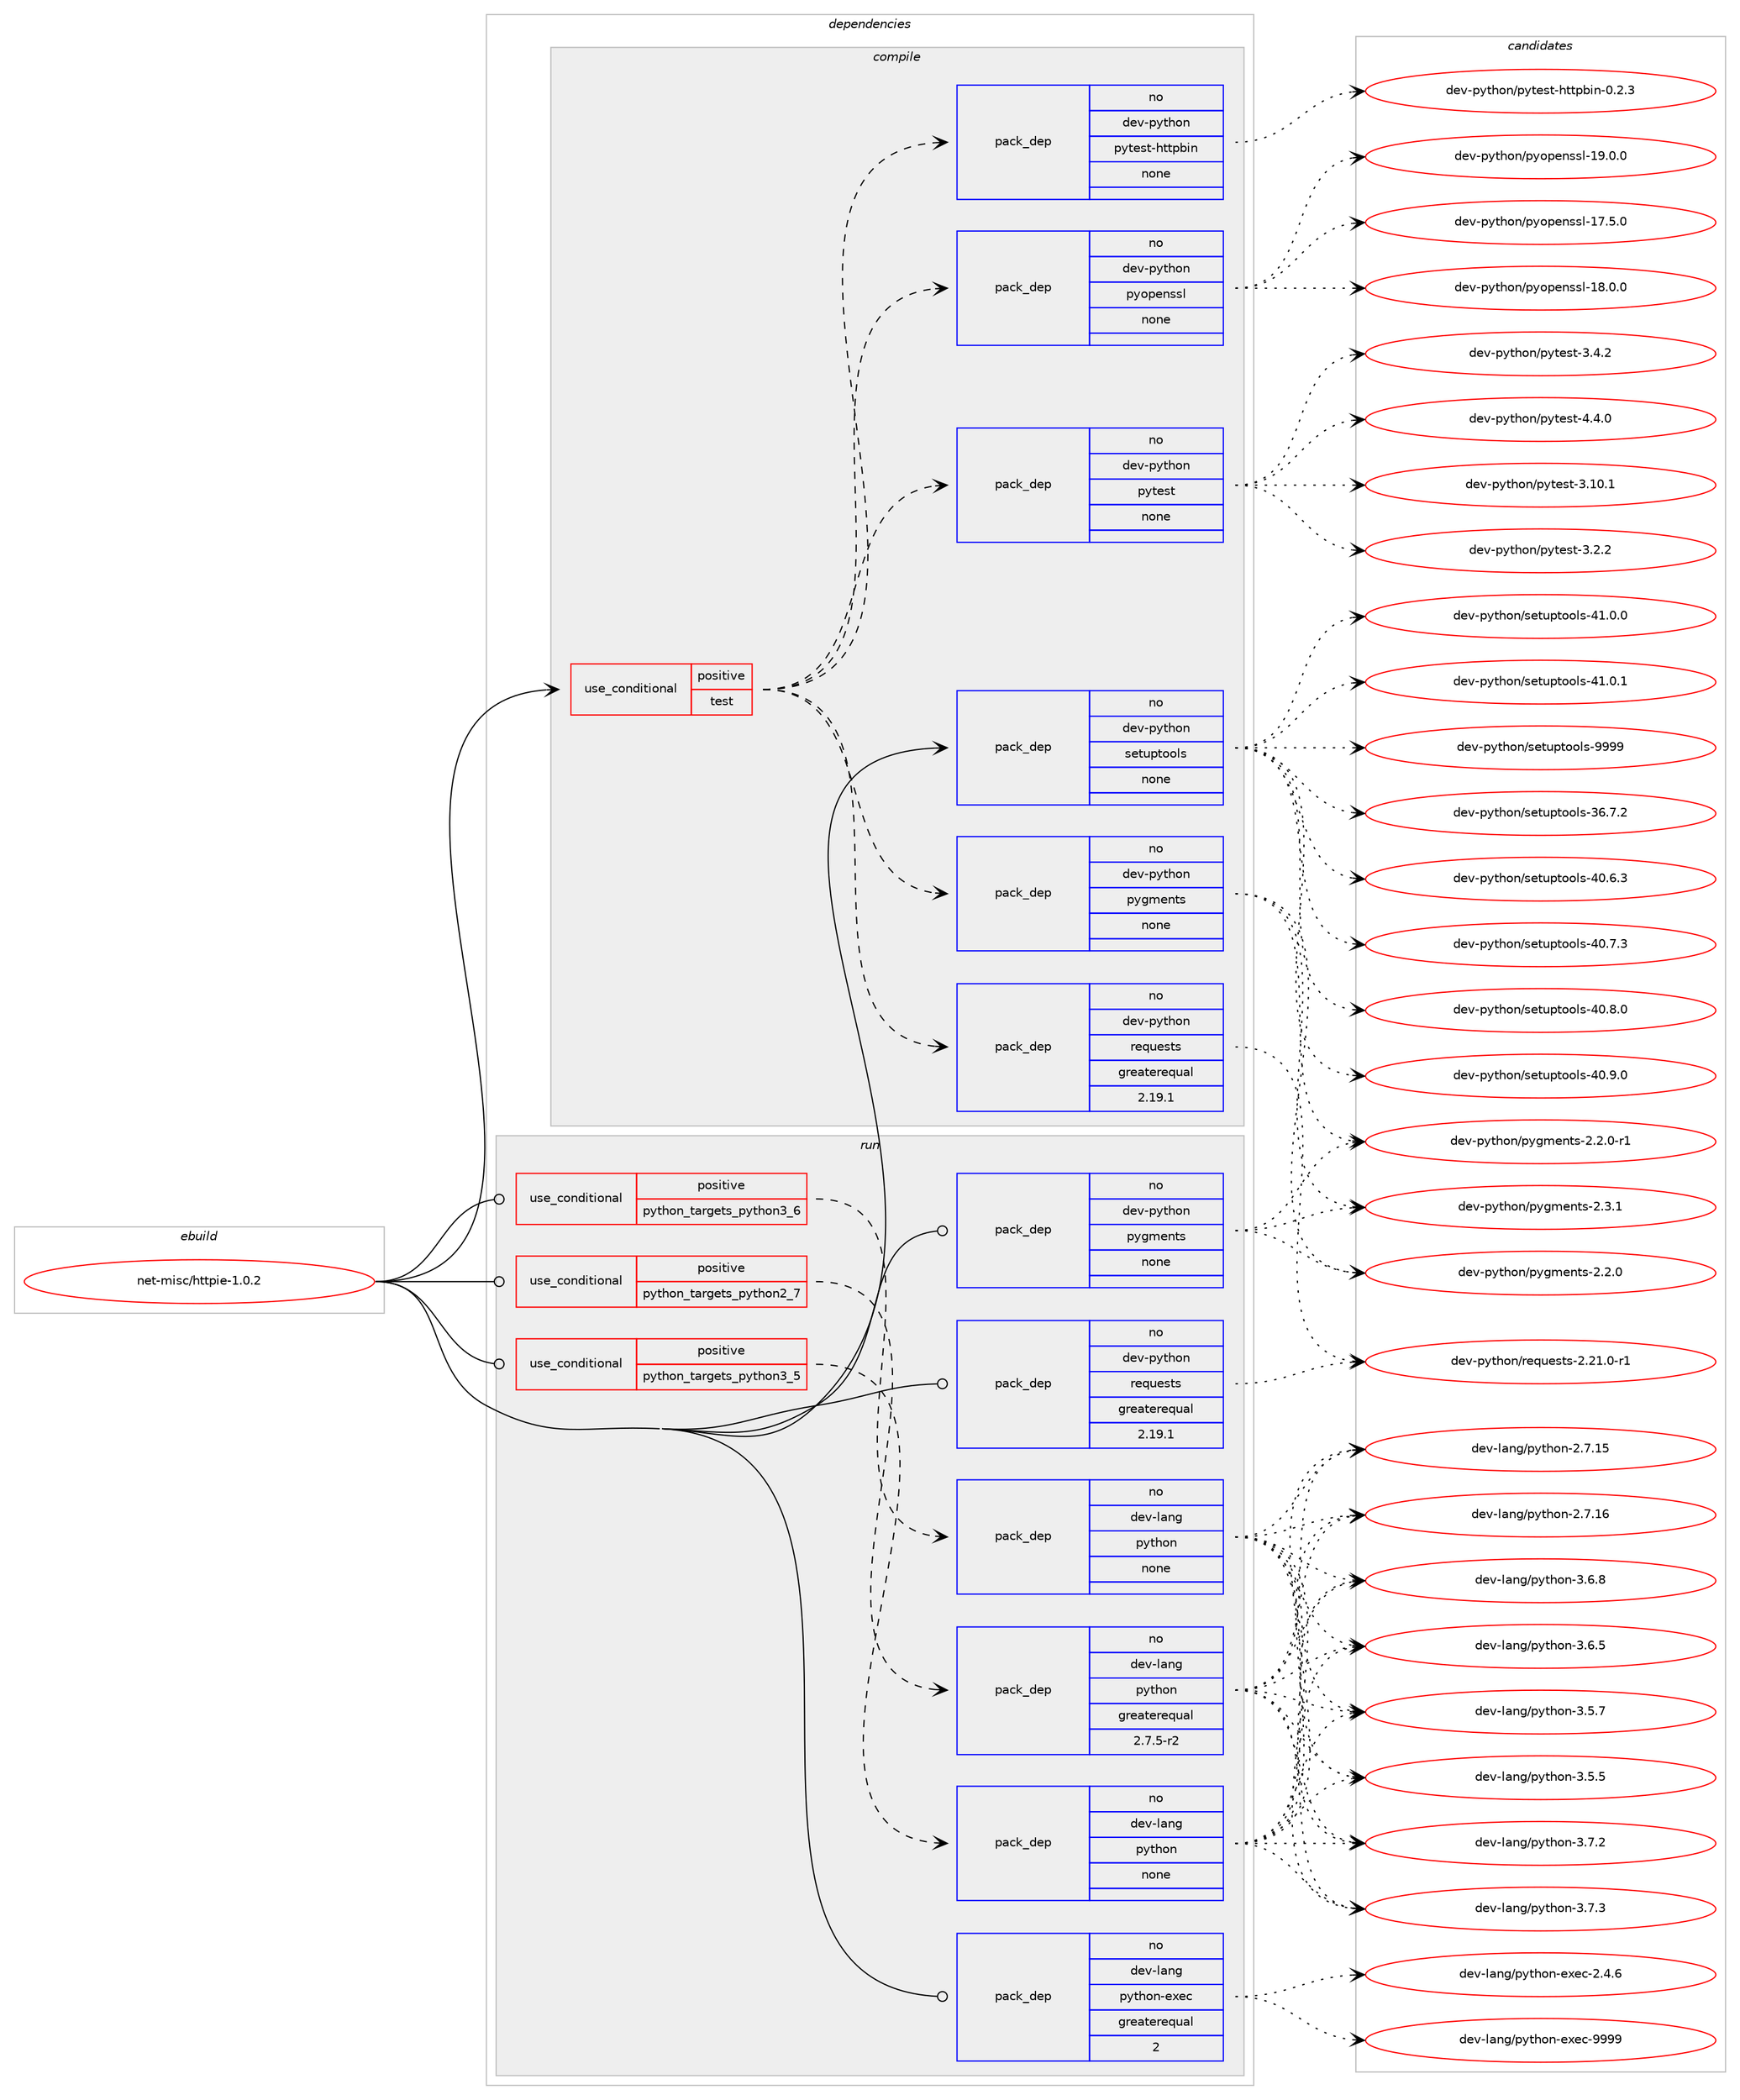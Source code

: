 digraph prolog {

# *************
# Graph options
# *************

newrank=true;
concentrate=true;
compound=true;
graph [rankdir=LR,fontname=Helvetica,fontsize=10,ranksep=1.5];#, ranksep=2.5, nodesep=0.2];
edge  [arrowhead=vee];
node  [fontname=Helvetica,fontsize=10];

# **********
# The ebuild
# **********

subgraph cluster_leftcol {
color=gray;
rank=same;
label=<<i>ebuild</i>>;
id [label="net-misc/httpie-1.0.2", color=red, width=4, href="../net-misc/httpie-1.0.2.svg"];
}

# ****************
# The dependencies
# ****************

subgraph cluster_midcol {
color=gray;
label=<<i>dependencies</i>>;
subgraph cluster_compile {
fillcolor="#eeeeee";
style=filled;
label=<<i>compile</i>>;
subgraph cond750 {
dependency3205 [label=<<TABLE BORDER="0" CELLBORDER="1" CELLSPACING="0" CELLPADDING="4"><TR><TD ROWSPAN="3" CELLPADDING="10">use_conditional</TD></TR><TR><TD>positive</TD></TR><TR><TD>test</TD></TR></TABLE>>, shape=none, color=red];
subgraph pack2415 {
dependency3206 [label=<<TABLE BORDER="0" CELLBORDER="1" CELLSPACING="0" CELLPADDING="4" WIDTH="220"><TR><TD ROWSPAN="6" CELLPADDING="30">pack_dep</TD></TR><TR><TD WIDTH="110">no</TD></TR><TR><TD>dev-python</TD></TR><TR><TD>pygments</TD></TR><TR><TD>none</TD></TR><TR><TD></TD></TR></TABLE>>, shape=none, color=blue];
}
dependency3205:e -> dependency3206:w [weight=20,style="dashed",arrowhead="vee"];
subgraph pack2416 {
dependency3207 [label=<<TABLE BORDER="0" CELLBORDER="1" CELLSPACING="0" CELLPADDING="4" WIDTH="220"><TR><TD ROWSPAN="6" CELLPADDING="30">pack_dep</TD></TR><TR><TD WIDTH="110">no</TD></TR><TR><TD>dev-python</TD></TR><TR><TD>requests</TD></TR><TR><TD>greaterequal</TD></TR><TR><TD>2.19.1</TD></TR></TABLE>>, shape=none, color=blue];
}
dependency3205:e -> dependency3207:w [weight=20,style="dashed",arrowhead="vee"];
subgraph pack2417 {
dependency3208 [label=<<TABLE BORDER="0" CELLBORDER="1" CELLSPACING="0" CELLPADDING="4" WIDTH="220"><TR><TD ROWSPAN="6" CELLPADDING="30">pack_dep</TD></TR><TR><TD WIDTH="110">no</TD></TR><TR><TD>dev-python</TD></TR><TR><TD>pyopenssl</TD></TR><TR><TD>none</TD></TR><TR><TD></TD></TR></TABLE>>, shape=none, color=blue];
}
dependency3205:e -> dependency3208:w [weight=20,style="dashed",arrowhead="vee"];
subgraph pack2418 {
dependency3209 [label=<<TABLE BORDER="0" CELLBORDER="1" CELLSPACING="0" CELLPADDING="4" WIDTH="220"><TR><TD ROWSPAN="6" CELLPADDING="30">pack_dep</TD></TR><TR><TD WIDTH="110">no</TD></TR><TR><TD>dev-python</TD></TR><TR><TD>pytest-httpbin</TD></TR><TR><TD>none</TD></TR><TR><TD></TD></TR></TABLE>>, shape=none, color=blue];
}
dependency3205:e -> dependency3209:w [weight=20,style="dashed",arrowhead="vee"];
subgraph pack2419 {
dependency3210 [label=<<TABLE BORDER="0" CELLBORDER="1" CELLSPACING="0" CELLPADDING="4" WIDTH="220"><TR><TD ROWSPAN="6" CELLPADDING="30">pack_dep</TD></TR><TR><TD WIDTH="110">no</TD></TR><TR><TD>dev-python</TD></TR><TR><TD>pytest</TD></TR><TR><TD>none</TD></TR><TR><TD></TD></TR></TABLE>>, shape=none, color=blue];
}
dependency3205:e -> dependency3210:w [weight=20,style="dashed",arrowhead="vee"];
}
id:e -> dependency3205:w [weight=20,style="solid",arrowhead="vee"];
subgraph pack2420 {
dependency3211 [label=<<TABLE BORDER="0" CELLBORDER="1" CELLSPACING="0" CELLPADDING="4" WIDTH="220"><TR><TD ROWSPAN="6" CELLPADDING="30">pack_dep</TD></TR><TR><TD WIDTH="110">no</TD></TR><TR><TD>dev-python</TD></TR><TR><TD>setuptools</TD></TR><TR><TD>none</TD></TR><TR><TD></TD></TR></TABLE>>, shape=none, color=blue];
}
id:e -> dependency3211:w [weight=20,style="solid",arrowhead="vee"];
}
subgraph cluster_compileandrun {
fillcolor="#eeeeee";
style=filled;
label=<<i>compile and run</i>>;
}
subgraph cluster_run {
fillcolor="#eeeeee";
style=filled;
label=<<i>run</i>>;
subgraph cond751 {
dependency3212 [label=<<TABLE BORDER="0" CELLBORDER="1" CELLSPACING="0" CELLPADDING="4"><TR><TD ROWSPAN="3" CELLPADDING="10">use_conditional</TD></TR><TR><TD>positive</TD></TR><TR><TD>python_targets_python2_7</TD></TR></TABLE>>, shape=none, color=red];
subgraph pack2421 {
dependency3213 [label=<<TABLE BORDER="0" CELLBORDER="1" CELLSPACING="0" CELLPADDING="4" WIDTH="220"><TR><TD ROWSPAN="6" CELLPADDING="30">pack_dep</TD></TR><TR><TD WIDTH="110">no</TD></TR><TR><TD>dev-lang</TD></TR><TR><TD>python</TD></TR><TR><TD>greaterequal</TD></TR><TR><TD>2.7.5-r2</TD></TR></TABLE>>, shape=none, color=blue];
}
dependency3212:e -> dependency3213:w [weight=20,style="dashed",arrowhead="vee"];
}
id:e -> dependency3212:w [weight=20,style="solid",arrowhead="odot"];
subgraph cond752 {
dependency3214 [label=<<TABLE BORDER="0" CELLBORDER="1" CELLSPACING="0" CELLPADDING="4"><TR><TD ROWSPAN="3" CELLPADDING="10">use_conditional</TD></TR><TR><TD>positive</TD></TR><TR><TD>python_targets_python3_5</TD></TR></TABLE>>, shape=none, color=red];
subgraph pack2422 {
dependency3215 [label=<<TABLE BORDER="0" CELLBORDER="1" CELLSPACING="0" CELLPADDING="4" WIDTH="220"><TR><TD ROWSPAN="6" CELLPADDING="30">pack_dep</TD></TR><TR><TD WIDTH="110">no</TD></TR><TR><TD>dev-lang</TD></TR><TR><TD>python</TD></TR><TR><TD>none</TD></TR><TR><TD></TD></TR></TABLE>>, shape=none, color=blue];
}
dependency3214:e -> dependency3215:w [weight=20,style="dashed",arrowhead="vee"];
}
id:e -> dependency3214:w [weight=20,style="solid",arrowhead="odot"];
subgraph cond753 {
dependency3216 [label=<<TABLE BORDER="0" CELLBORDER="1" CELLSPACING="0" CELLPADDING="4"><TR><TD ROWSPAN="3" CELLPADDING="10">use_conditional</TD></TR><TR><TD>positive</TD></TR><TR><TD>python_targets_python3_6</TD></TR></TABLE>>, shape=none, color=red];
subgraph pack2423 {
dependency3217 [label=<<TABLE BORDER="0" CELLBORDER="1" CELLSPACING="0" CELLPADDING="4" WIDTH="220"><TR><TD ROWSPAN="6" CELLPADDING="30">pack_dep</TD></TR><TR><TD WIDTH="110">no</TD></TR><TR><TD>dev-lang</TD></TR><TR><TD>python</TD></TR><TR><TD>none</TD></TR><TR><TD></TD></TR></TABLE>>, shape=none, color=blue];
}
dependency3216:e -> dependency3217:w [weight=20,style="dashed",arrowhead="vee"];
}
id:e -> dependency3216:w [weight=20,style="solid",arrowhead="odot"];
subgraph pack2424 {
dependency3218 [label=<<TABLE BORDER="0" CELLBORDER="1" CELLSPACING="0" CELLPADDING="4" WIDTH="220"><TR><TD ROWSPAN="6" CELLPADDING="30">pack_dep</TD></TR><TR><TD WIDTH="110">no</TD></TR><TR><TD>dev-lang</TD></TR><TR><TD>python-exec</TD></TR><TR><TD>greaterequal</TD></TR><TR><TD>2</TD></TR></TABLE>>, shape=none, color=blue];
}
id:e -> dependency3218:w [weight=20,style="solid",arrowhead="odot"];
subgraph pack2425 {
dependency3219 [label=<<TABLE BORDER="0" CELLBORDER="1" CELLSPACING="0" CELLPADDING="4" WIDTH="220"><TR><TD ROWSPAN="6" CELLPADDING="30">pack_dep</TD></TR><TR><TD WIDTH="110">no</TD></TR><TR><TD>dev-python</TD></TR><TR><TD>pygments</TD></TR><TR><TD>none</TD></TR><TR><TD></TD></TR></TABLE>>, shape=none, color=blue];
}
id:e -> dependency3219:w [weight=20,style="solid",arrowhead="odot"];
subgraph pack2426 {
dependency3220 [label=<<TABLE BORDER="0" CELLBORDER="1" CELLSPACING="0" CELLPADDING="4" WIDTH="220"><TR><TD ROWSPAN="6" CELLPADDING="30">pack_dep</TD></TR><TR><TD WIDTH="110">no</TD></TR><TR><TD>dev-python</TD></TR><TR><TD>requests</TD></TR><TR><TD>greaterequal</TD></TR><TR><TD>2.19.1</TD></TR></TABLE>>, shape=none, color=blue];
}
id:e -> dependency3220:w [weight=20,style="solid",arrowhead="odot"];
}
}

# **************
# The candidates
# **************

subgraph cluster_choices {
rank=same;
color=gray;
label=<<i>candidates</i>>;

subgraph choice2415 {
color=black;
nodesep=1;
choice1001011184511212111610411111047112121103109101110116115455046504648 [label="dev-python/pygments-2.2.0", color=red, width=4,href="../dev-python/pygments-2.2.0.svg"];
choice10010111845112121116104111110471121211031091011101161154550465046484511449 [label="dev-python/pygments-2.2.0-r1", color=red, width=4,href="../dev-python/pygments-2.2.0-r1.svg"];
choice1001011184511212111610411111047112121103109101110116115455046514649 [label="dev-python/pygments-2.3.1", color=red, width=4,href="../dev-python/pygments-2.3.1.svg"];
dependency3206:e -> choice1001011184511212111610411111047112121103109101110116115455046504648:w [style=dotted,weight="100"];
dependency3206:e -> choice10010111845112121116104111110471121211031091011101161154550465046484511449:w [style=dotted,weight="100"];
dependency3206:e -> choice1001011184511212111610411111047112121103109101110116115455046514649:w [style=dotted,weight="100"];
}
subgraph choice2416 {
color=black;
nodesep=1;
choice1001011184511212111610411111047114101113117101115116115455046504946484511449 [label="dev-python/requests-2.21.0-r1", color=red, width=4,href="../dev-python/requests-2.21.0-r1.svg"];
dependency3207:e -> choice1001011184511212111610411111047114101113117101115116115455046504946484511449:w [style=dotted,weight="100"];
}
subgraph choice2417 {
color=black;
nodesep=1;
choice100101118451121211161041111104711212111111210111011511510845495546534648 [label="dev-python/pyopenssl-17.5.0", color=red, width=4,href="../dev-python/pyopenssl-17.5.0.svg"];
choice100101118451121211161041111104711212111111210111011511510845495646484648 [label="dev-python/pyopenssl-18.0.0", color=red, width=4,href="../dev-python/pyopenssl-18.0.0.svg"];
choice100101118451121211161041111104711212111111210111011511510845495746484648 [label="dev-python/pyopenssl-19.0.0", color=red, width=4,href="../dev-python/pyopenssl-19.0.0.svg"];
dependency3208:e -> choice100101118451121211161041111104711212111111210111011511510845495546534648:w [style=dotted,weight="100"];
dependency3208:e -> choice100101118451121211161041111104711212111111210111011511510845495646484648:w [style=dotted,weight="100"];
dependency3208:e -> choice100101118451121211161041111104711212111111210111011511510845495746484648:w [style=dotted,weight="100"];
}
subgraph choice2418 {
color=black;
nodesep=1;
choice10010111845112121116104111110471121211161011151164510411611611298105110454846504651 [label="dev-python/pytest-httpbin-0.2.3", color=red, width=4,href="../dev-python/pytest-httpbin-0.2.3.svg"];
dependency3209:e -> choice10010111845112121116104111110471121211161011151164510411611611298105110454846504651:w [style=dotted,weight="100"];
}
subgraph choice2419 {
color=black;
nodesep=1;
choice100101118451121211161041111104711212111610111511645514649484649 [label="dev-python/pytest-3.10.1", color=red, width=4,href="../dev-python/pytest-3.10.1.svg"];
choice1001011184511212111610411111047112121116101115116455146504650 [label="dev-python/pytest-3.2.2", color=red, width=4,href="../dev-python/pytest-3.2.2.svg"];
choice1001011184511212111610411111047112121116101115116455146524650 [label="dev-python/pytest-3.4.2", color=red, width=4,href="../dev-python/pytest-3.4.2.svg"];
choice1001011184511212111610411111047112121116101115116455246524648 [label="dev-python/pytest-4.4.0", color=red, width=4,href="../dev-python/pytest-4.4.0.svg"];
dependency3210:e -> choice100101118451121211161041111104711212111610111511645514649484649:w [style=dotted,weight="100"];
dependency3210:e -> choice1001011184511212111610411111047112121116101115116455146504650:w [style=dotted,weight="100"];
dependency3210:e -> choice1001011184511212111610411111047112121116101115116455146524650:w [style=dotted,weight="100"];
dependency3210:e -> choice1001011184511212111610411111047112121116101115116455246524648:w [style=dotted,weight="100"];
}
subgraph choice2420 {
color=black;
nodesep=1;
choice100101118451121211161041111104711510111611711211611111110811545515446554650 [label="dev-python/setuptools-36.7.2", color=red, width=4,href="../dev-python/setuptools-36.7.2.svg"];
choice100101118451121211161041111104711510111611711211611111110811545524846544651 [label="dev-python/setuptools-40.6.3", color=red, width=4,href="../dev-python/setuptools-40.6.3.svg"];
choice100101118451121211161041111104711510111611711211611111110811545524846554651 [label="dev-python/setuptools-40.7.3", color=red, width=4,href="../dev-python/setuptools-40.7.3.svg"];
choice100101118451121211161041111104711510111611711211611111110811545524846564648 [label="dev-python/setuptools-40.8.0", color=red, width=4,href="../dev-python/setuptools-40.8.0.svg"];
choice100101118451121211161041111104711510111611711211611111110811545524846574648 [label="dev-python/setuptools-40.9.0", color=red, width=4,href="../dev-python/setuptools-40.9.0.svg"];
choice100101118451121211161041111104711510111611711211611111110811545524946484648 [label="dev-python/setuptools-41.0.0", color=red, width=4,href="../dev-python/setuptools-41.0.0.svg"];
choice100101118451121211161041111104711510111611711211611111110811545524946484649 [label="dev-python/setuptools-41.0.1", color=red, width=4,href="../dev-python/setuptools-41.0.1.svg"];
choice10010111845112121116104111110471151011161171121161111111081154557575757 [label="dev-python/setuptools-9999", color=red, width=4,href="../dev-python/setuptools-9999.svg"];
dependency3211:e -> choice100101118451121211161041111104711510111611711211611111110811545515446554650:w [style=dotted,weight="100"];
dependency3211:e -> choice100101118451121211161041111104711510111611711211611111110811545524846544651:w [style=dotted,weight="100"];
dependency3211:e -> choice100101118451121211161041111104711510111611711211611111110811545524846554651:w [style=dotted,weight="100"];
dependency3211:e -> choice100101118451121211161041111104711510111611711211611111110811545524846564648:w [style=dotted,weight="100"];
dependency3211:e -> choice100101118451121211161041111104711510111611711211611111110811545524846574648:w [style=dotted,weight="100"];
dependency3211:e -> choice100101118451121211161041111104711510111611711211611111110811545524946484648:w [style=dotted,weight="100"];
dependency3211:e -> choice100101118451121211161041111104711510111611711211611111110811545524946484649:w [style=dotted,weight="100"];
dependency3211:e -> choice10010111845112121116104111110471151011161171121161111111081154557575757:w [style=dotted,weight="100"];
}
subgraph choice2421 {
color=black;
nodesep=1;
choice10010111845108971101034711212111610411111045504655464953 [label="dev-lang/python-2.7.15", color=red, width=4,href="../dev-lang/python-2.7.15.svg"];
choice10010111845108971101034711212111610411111045504655464954 [label="dev-lang/python-2.7.16", color=red, width=4,href="../dev-lang/python-2.7.16.svg"];
choice100101118451089711010347112121116104111110455146534653 [label="dev-lang/python-3.5.5", color=red, width=4,href="../dev-lang/python-3.5.5.svg"];
choice100101118451089711010347112121116104111110455146534655 [label="dev-lang/python-3.5.7", color=red, width=4,href="../dev-lang/python-3.5.7.svg"];
choice100101118451089711010347112121116104111110455146544653 [label="dev-lang/python-3.6.5", color=red, width=4,href="../dev-lang/python-3.6.5.svg"];
choice100101118451089711010347112121116104111110455146544656 [label="dev-lang/python-3.6.8", color=red, width=4,href="../dev-lang/python-3.6.8.svg"];
choice100101118451089711010347112121116104111110455146554650 [label="dev-lang/python-3.7.2", color=red, width=4,href="../dev-lang/python-3.7.2.svg"];
choice100101118451089711010347112121116104111110455146554651 [label="dev-lang/python-3.7.3", color=red, width=4,href="../dev-lang/python-3.7.3.svg"];
dependency3213:e -> choice10010111845108971101034711212111610411111045504655464953:w [style=dotted,weight="100"];
dependency3213:e -> choice10010111845108971101034711212111610411111045504655464954:w [style=dotted,weight="100"];
dependency3213:e -> choice100101118451089711010347112121116104111110455146534653:w [style=dotted,weight="100"];
dependency3213:e -> choice100101118451089711010347112121116104111110455146534655:w [style=dotted,weight="100"];
dependency3213:e -> choice100101118451089711010347112121116104111110455146544653:w [style=dotted,weight="100"];
dependency3213:e -> choice100101118451089711010347112121116104111110455146544656:w [style=dotted,weight="100"];
dependency3213:e -> choice100101118451089711010347112121116104111110455146554650:w [style=dotted,weight="100"];
dependency3213:e -> choice100101118451089711010347112121116104111110455146554651:w [style=dotted,weight="100"];
}
subgraph choice2422 {
color=black;
nodesep=1;
choice10010111845108971101034711212111610411111045504655464953 [label="dev-lang/python-2.7.15", color=red, width=4,href="../dev-lang/python-2.7.15.svg"];
choice10010111845108971101034711212111610411111045504655464954 [label="dev-lang/python-2.7.16", color=red, width=4,href="../dev-lang/python-2.7.16.svg"];
choice100101118451089711010347112121116104111110455146534653 [label="dev-lang/python-3.5.5", color=red, width=4,href="../dev-lang/python-3.5.5.svg"];
choice100101118451089711010347112121116104111110455146534655 [label="dev-lang/python-3.5.7", color=red, width=4,href="../dev-lang/python-3.5.7.svg"];
choice100101118451089711010347112121116104111110455146544653 [label="dev-lang/python-3.6.5", color=red, width=4,href="../dev-lang/python-3.6.5.svg"];
choice100101118451089711010347112121116104111110455146544656 [label="dev-lang/python-3.6.8", color=red, width=4,href="../dev-lang/python-3.6.8.svg"];
choice100101118451089711010347112121116104111110455146554650 [label="dev-lang/python-3.7.2", color=red, width=4,href="../dev-lang/python-3.7.2.svg"];
choice100101118451089711010347112121116104111110455146554651 [label="dev-lang/python-3.7.3", color=red, width=4,href="../dev-lang/python-3.7.3.svg"];
dependency3215:e -> choice10010111845108971101034711212111610411111045504655464953:w [style=dotted,weight="100"];
dependency3215:e -> choice10010111845108971101034711212111610411111045504655464954:w [style=dotted,weight="100"];
dependency3215:e -> choice100101118451089711010347112121116104111110455146534653:w [style=dotted,weight="100"];
dependency3215:e -> choice100101118451089711010347112121116104111110455146534655:w [style=dotted,weight="100"];
dependency3215:e -> choice100101118451089711010347112121116104111110455146544653:w [style=dotted,weight="100"];
dependency3215:e -> choice100101118451089711010347112121116104111110455146544656:w [style=dotted,weight="100"];
dependency3215:e -> choice100101118451089711010347112121116104111110455146554650:w [style=dotted,weight="100"];
dependency3215:e -> choice100101118451089711010347112121116104111110455146554651:w [style=dotted,weight="100"];
}
subgraph choice2423 {
color=black;
nodesep=1;
choice10010111845108971101034711212111610411111045504655464953 [label="dev-lang/python-2.7.15", color=red, width=4,href="../dev-lang/python-2.7.15.svg"];
choice10010111845108971101034711212111610411111045504655464954 [label="dev-lang/python-2.7.16", color=red, width=4,href="../dev-lang/python-2.7.16.svg"];
choice100101118451089711010347112121116104111110455146534653 [label="dev-lang/python-3.5.5", color=red, width=4,href="../dev-lang/python-3.5.5.svg"];
choice100101118451089711010347112121116104111110455146534655 [label="dev-lang/python-3.5.7", color=red, width=4,href="../dev-lang/python-3.5.7.svg"];
choice100101118451089711010347112121116104111110455146544653 [label="dev-lang/python-3.6.5", color=red, width=4,href="../dev-lang/python-3.6.5.svg"];
choice100101118451089711010347112121116104111110455146544656 [label="dev-lang/python-3.6.8", color=red, width=4,href="../dev-lang/python-3.6.8.svg"];
choice100101118451089711010347112121116104111110455146554650 [label="dev-lang/python-3.7.2", color=red, width=4,href="../dev-lang/python-3.7.2.svg"];
choice100101118451089711010347112121116104111110455146554651 [label="dev-lang/python-3.7.3", color=red, width=4,href="../dev-lang/python-3.7.3.svg"];
dependency3217:e -> choice10010111845108971101034711212111610411111045504655464953:w [style=dotted,weight="100"];
dependency3217:e -> choice10010111845108971101034711212111610411111045504655464954:w [style=dotted,weight="100"];
dependency3217:e -> choice100101118451089711010347112121116104111110455146534653:w [style=dotted,weight="100"];
dependency3217:e -> choice100101118451089711010347112121116104111110455146534655:w [style=dotted,weight="100"];
dependency3217:e -> choice100101118451089711010347112121116104111110455146544653:w [style=dotted,weight="100"];
dependency3217:e -> choice100101118451089711010347112121116104111110455146544656:w [style=dotted,weight="100"];
dependency3217:e -> choice100101118451089711010347112121116104111110455146554650:w [style=dotted,weight="100"];
dependency3217:e -> choice100101118451089711010347112121116104111110455146554651:w [style=dotted,weight="100"];
}
subgraph choice2424 {
color=black;
nodesep=1;
choice1001011184510897110103471121211161041111104510112010199455046524654 [label="dev-lang/python-exec-2.4.6", color=red, width=4,href="../dev-lang/python-exec-2.4.6.svg"];
choice10010111845108971101034711212111610411111045101120101994557575757 [label="dev-lang/python-exec-9999", color=red, width=4,href="../dev-lang/python-exec-9999.svg"];
dependency3218:e -> choice1001011184510897110103471121211161041111104510112010199455046524654:w [style=dotted,weight="100"];
dependency3218:e -> choice10010111845108971101034711212111610411111045101120101994557575757:w [style=dotted,weight="100"];
}
subgraph choice2425 {
color=black;
nodesep=1;
choice1001011184511212111610411111047112121103109101110116115455046504648 [label="dev-python/pygments-2.2.0", color=red, width=4,href="../dev-python/pygments-2.2.0.svg"];
choice10010111845112121116104111110471121211031091011101161154550465046484511449 [label="dev-python/pygments-2.2.0-r1", color=red, width=4,href="../dev-python/pygments-2.2.0-r1.svg"];
choice1001011184511212111610411111047112121103109101110116115455046514649 [label="dev-python/pygments-2.3.1", color=red, width=4,href="../dev-python/pygments-2.3.1.svg"];
dependency3219:e -> choice1001011184511212111610411111047112121103109101110116115455046504648:w [style=dotted,weight="100"];
dependency3219:e -> choice10010111845112121116104111110471121211031091011101161154550465046484511449:w [style=dotted,weight="100"];
dependency3219:e -> choice1001011184511212111610411111047112121103109101110116115455046514649:w [style=dotted,weight="100"];
}
subgraph choice2426 {
color=black;
nodesep=1;
choice1001011184511212111610411111047114101113117101115116115455046504946484511449 [label="dev-python/requests-2.21.0-r1", color=red, width=4,href="../dev-python/requests-2.21.0-r1.svg"];
dependency3220:e -> choice1001011184511212111610411111047114101113117101115116115455046504946484511449:w [style=dotted,weight="100"];
}
}

}
